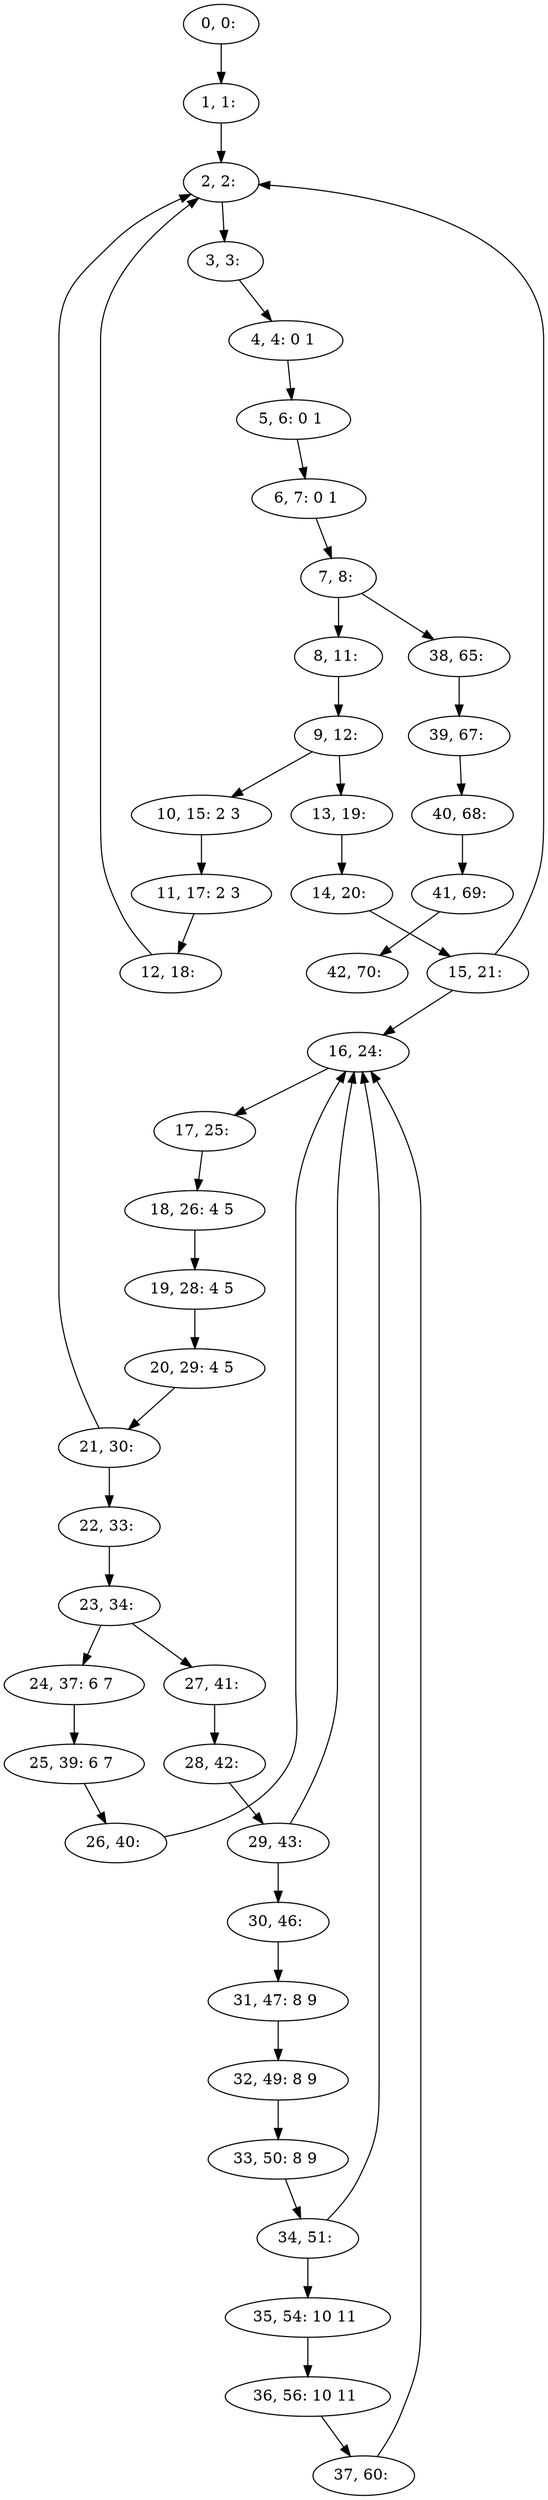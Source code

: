 digraph G {
0[label="0, 0: "];
1[label="1, 1: "];
2[label="2, 2: "];
3[label="3, 3: "];
4[label="4, 4: 0 1 "];
5[label="5, 6: 0 1 "];
6[label="6, 7: 0 1 "];
7[label="7, 8: "];
8[label="8, 11: "];
9[label="9, 12: "];
10[label="10, 15: 2 3 "];
11[label="11, 17: 2 3 "];
12[label="12, 18: "];
13[label="13, 19: "];
14[label="14, 20: "];
15[label="15, 21: "];
16[label="16, 24: "];
17[label="17, 25: "];
18[label="18, 26: 4 5 "];
19[label="19, 28: 4 5 "];
20[label="20, 29: 4 5 "];
21[label="21, 30: "];
22[label="22, 33: "];
23[label="23, 34: "];
24[label="24, 37: 6 7 "];
25[label="25, 39: 6 7 "];
26[label="26, 40: "];
27[label="27, 41: "];
28[label="28, 42: "];
29[label="29, 43: "];
30[label="30, 46: "];
31[label="31, 47: 8 9 "];
32[label="32, 49: 8 9 "];
33[label="33, 50: 8 9 "];
34[label="34, 51: "];
35[label="35, 54: 10 11 "];
36[label="36, 56: 10 11 "];
37[label="37, 60: "];
38[label="38, 65: "];
39[label="39, 67: "];
40[label="40, 68: "];
41[label="41, 69: "];
42[label="42, 70: "];
0->1 ;
1->2 ;
2->3 ;
3->4 ;
4->5 ;
5->6 ;
6->7 ;
7->8 ;
7->38 ;
8->9 ;
9->10 ;
9->13 ;
10->11 ;
11->12 ;
12->2 ;
13->14 ;
14->15 ;
15->16 ;
15->2 ;
16->17 ;
17->18 ;
18->19 ;
19->20 ;
20->21 ;
21->22 ;
21->2 ;
22->23 ;
23->24 ;
23->27 ;
24->25 ;
25->26 ;
26->16 ;
27->28 ;
28->29 ;
29->30 ;
29->16 ;
30->31 ;
31->32 ;
32->33 ;
33->34 ;
34->35 ;
34->16 ;
35->36 ;
36->37 ;
37->16 ;
38->39 ;
39->40 ;
40->41 ;
41->42 ;
}
